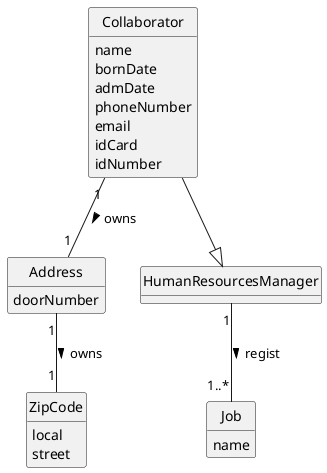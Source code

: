 @startuml
skinparam monochrome true
skinparam packageStyle rectangle
skinparam shadowing false

skinparam classAttributeIconSize 0

hide circle
hide methods

class Collaborator {
    name
    bornDate
    admDate
    phoneNumber
    email
    idCard
    idNumber
}

class Address {
    doorNumber
}

class ZipCode {
    local
    street
}

class HumanResourcesManager {}

class Job {
    name
}


Collaborator --|> HumanResourcesManager
HumanResourcesManager "1" -- "1..*" Job : regist >
Collaborator "1" -- "1" Address: owns >
Address "1" -- "1" ZipCode : owns >

@enduml